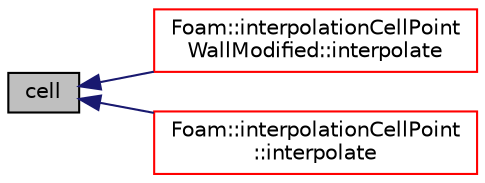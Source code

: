digraph "cell"
{
  bgcolor="transparent";
  edge [fontname="Helvetica",fontsize="10",labelfontname="Helvetica",labelfontsize="10"];
  node [fontname="Helvetica",fontsize="10",shape=record];
  rankdir="LR";
  Node1 [label="cell",height=0.2,width=0.4,color="black", fillcolor="grey75", style="filled", fontcolor="black"];
  Node1 -> Node2 [dir="back",color="midnightblue",fontsize="10",style="solid",fontname="Helvetica"];
  Node2 [label="Foam::interpolationCellPoint\lWallModified::interpolate",height=0.2,width=0.4,color="red",URL="$a01175.html#a57fc05598ea1d34f870f07333089631d",tooltip="Interpolate field for the given cellPointWeight. "];
  Node1 -> Node3 [dir="back",color="midnightblue",fontsize="10",style="solid",fontname="Helvetica"];
  Node3 [label="Foam::interpolationCellPoint\l::interpolate",height=0.2,width=0.4,color="red",URL="$a01173.html#abc137f1878ea56b57299f529b073129a",tooltip="Interpolate field for the given cellPointWeight. "];
}

